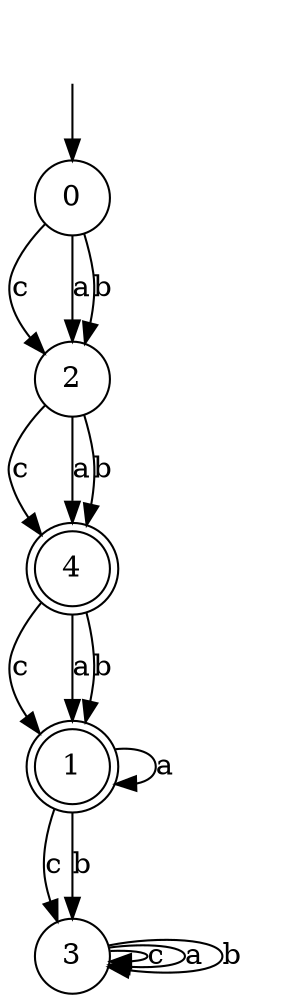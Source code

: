 digraph g {
__start [label=""shape=none]
	0[shape="circle" label="0"]
	1[shape="doublecircle" label="1"]
	2[shape="circle" label="2"]
	3[shape="circle" label="3"]
	4[shape="doublecircle" label="4"]
__start -> 0
	0->2 [label="c"]
	0->2 [label="a"]
	0->2 [label="b"]
	1->3 [label="c"]
	1->1 [label="a"]
	1->3 [label="b"]
	2->4 [label="c"]
	2->4 [label="a"]
	2->4 [label="b"]
	3->3 [label="c"]
	3->3 [label="a"]
	3->3 [label="b"]
	4->1 [label="c"]
	4->1 [label="a"]
	4->1 [label="b"]
}